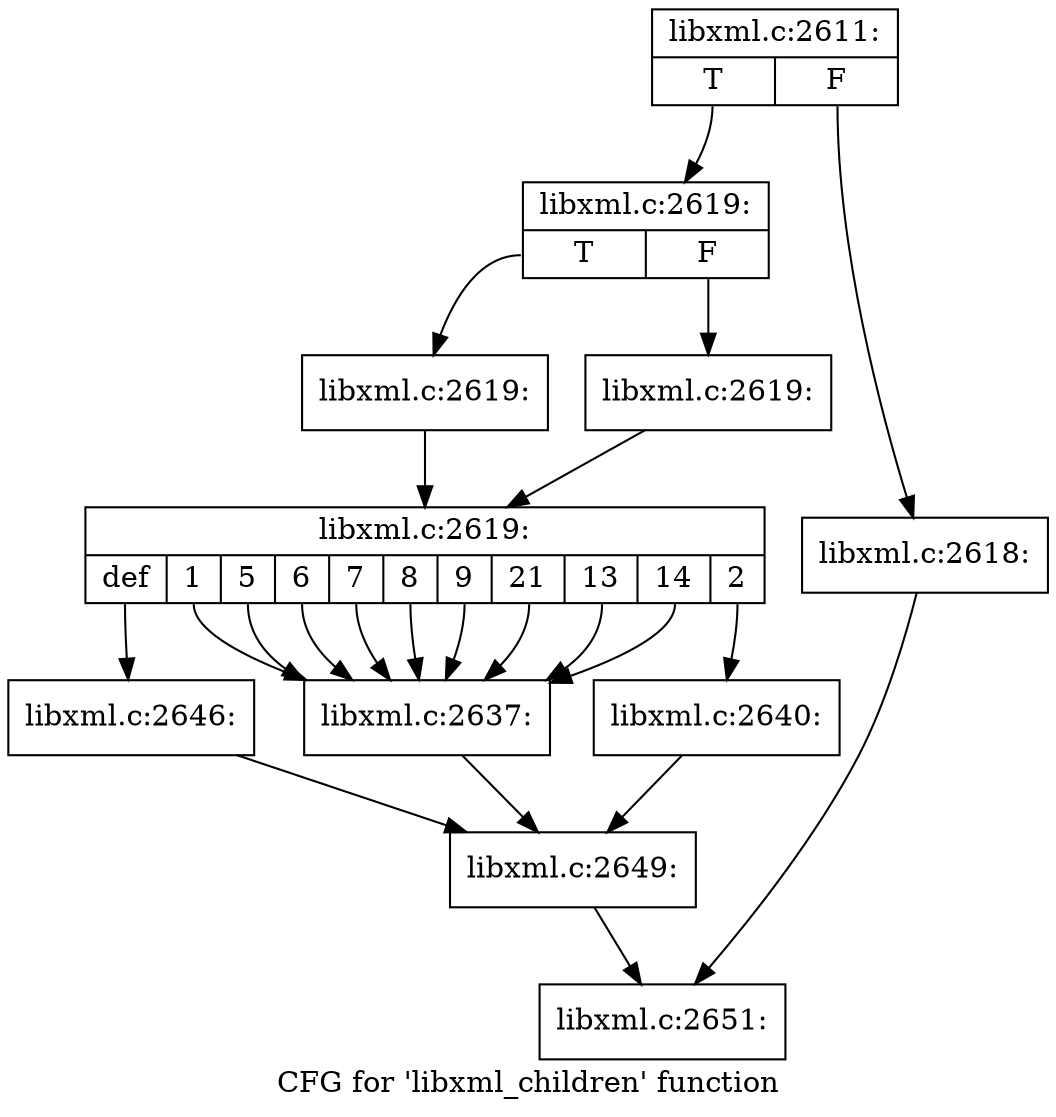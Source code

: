 digraph "CFG for 'libxml_children' function" {
	label="CFG for 'libxml_children' function";

	Node0x55cfa80 [shape=record,label="{libxml.c:2611:|{<s0>T|<s1>F}}"];
	Node0x55cfa80:s0 -> Node0x55d0cb0;
	Node0x55cfa80:s1 -> Node0x55d0c60;
	Node0x55d0c60 [shape=record,label="{libxml.c:2618:}"];
	Node0x55d0c60 -> Node0x55cfdb0;
	Node0x55d0cb0 [shape=record,label="{libxml.c:2619:|{<s0>T|<s1>F}}"];
	Node0x55d0cb0:s0 -> Node0x55d1420;
	Node0x55d0cb0:s1 -> Node0x55d1470;
	Node0x55d1420 [shape=record,label="{libxml.c:2619:}"];
	Node0x55d1420 -> Node0x55d14c0;
	Node0x55d1470 [shape=record,label="{libxml.c:2619:}"];
	Node0x55d1470 -> Node0x55d14c0;
	Node0x55d14c0 [shape=record,label="{libxml.c:2619:|{<s0>def|<s1>1|<s2>5|<s3>6|<s4>7|<s5>8|<s6>9|<s7>21|<s8>13|<s9>14|<s10>2}}"];
	Node0x55d14c0:s0 -> Node0x55d1c70;
	Node0x55d14c0:s1 -> Node0x55d9490;
	Node0x55d14c0:s2 -> Node0x55d9490;
	Node0x55d14c0:s3 -> Node0x55d9490;
	Node0x55d14c0:s4 -> Node0x55d9490;
	Node0x55d14c0:s5 -> Node0x55d9490;
	Node0x55d14c0:s6 -> Node0x55d9490;
	Node0x55d14c0:s7 -> Node0x55d9490;
	Node0x55d14c0:s8 -> Node0x55d9490;
	Node0x55d14c0:s9 -> Node0x55d9490;
	Node0x55d14c0:s10 -> Node0x55d98d0;
	Node0x55d9490 [shape=record,label="{libxml.c:2637:}"];
	Node0x55d9490 -> Node0x55d1a60;
	Node0x55d98d0 [shape=record,label="{libxml.c:2640:}"];
	Node0x55d98d0 -> Node0x55d1a60;
	Node0x55d1c70 [shape=record,label="{libxml.c:2646:}"];
	Node0x55d1c70 -> Node0x55d1a60;
	Node0x55d1a60 [shape=record,label="{libxml.c:2649:}"];
	Node0x55d1a60 -> Node0x55cfdb0;
	Node0x55cfdb0 [shape=record,label="{libxml.c:2651:}"];
}
